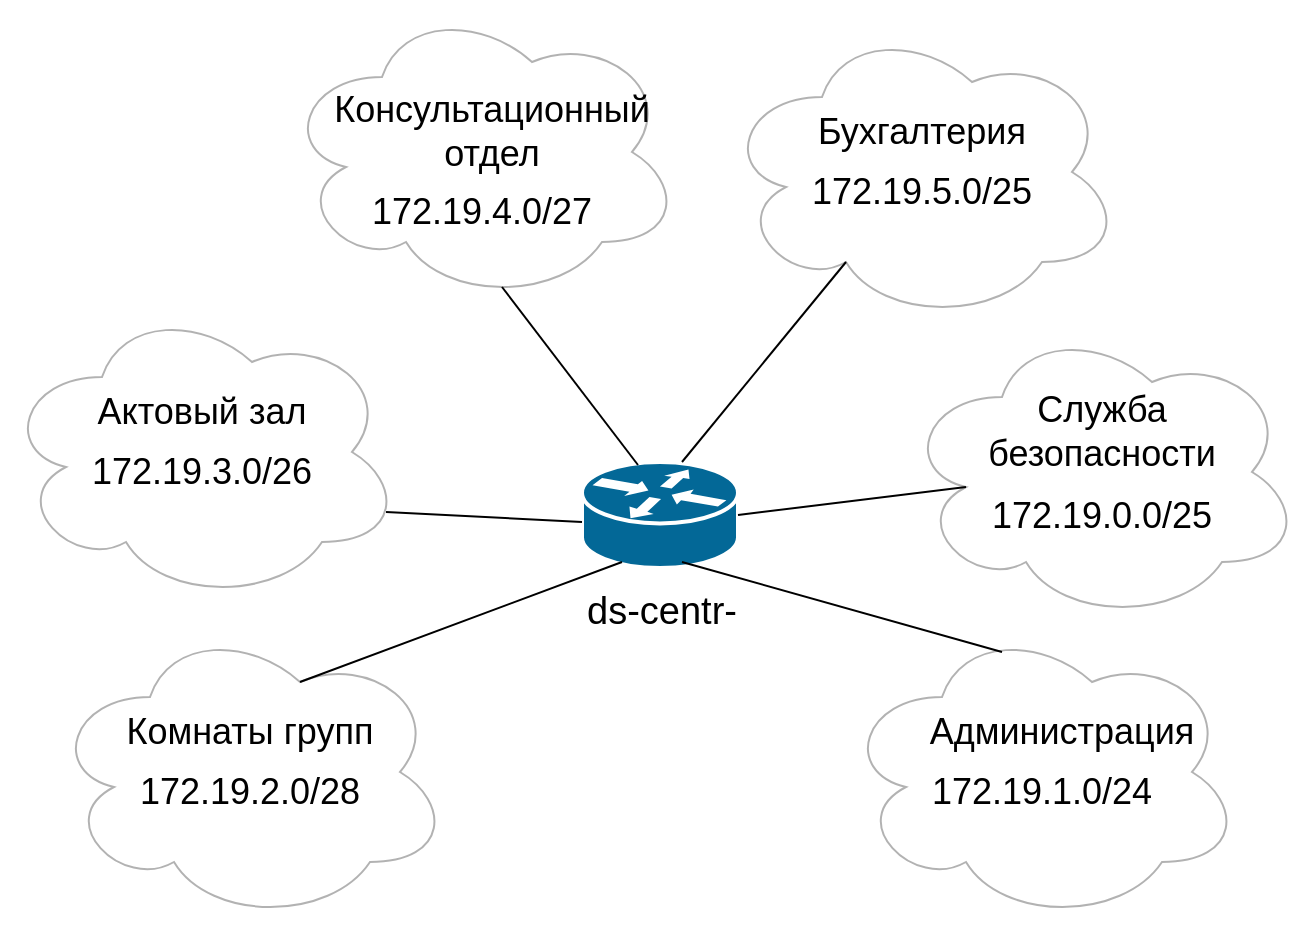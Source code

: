 <mxfile version="21.1.7" type="github">
  <diagram name="Страница 1" id="p27JUwvm5M4ZzsYuVRgJ">
    <mxGraphModel dx="1733" dy="957" grid="1" gridSize="10" guides="1" tooltips="1" connect="1" arrows="1" fold="1" page="1" pageScale="1" pageWidth="827" pageHeight="1169" math="0" shadow="0">
      <root>
        <mxCell id="0" />
        <mxCell id="1" parent="0" />
        <mxCell id="jLHJVaF-LyCm6qlwedWC-1" value="" style="shape=mxgraph.cisco.routers.router;sketch=0;html=1;pointerEvents=1;dashed=0;fillColor=#036897;strokeColor=#ffffff;strokeWidth=2;verticalLabelPosition=bottom;verticalAlign=top;align=center;outlineConnect=0;" vertex="1" parent="1">
          <mxGeometry x="440" y="450" width="78" height="53" as="geometry" />
        </mxCell>
        <mxCell id="jLHJVaF-LyCm6qlwedWC-2" value="" style="ellipse;shape=cloud;whiteSpace=wrap;html=1;opacity=30;" vertex="1" parent="1">
          <mxGeometry x="290" y="220" width="200" height="150" as="geometry" />
        </mxCell>
        <mxCell id="jLHJVaF-LyCm6qlwedWC-3" value="" style="ellipse;shape=cloud;whiteSpace=wrap;html=1;opacity=30;" vertex="1" parent="1">
          <mxGeometry x="150" y="370" width="200" height="150" as="geometry" />
        </mxCell>
        <mxCell id="jLHJVaF-LyCm6qlwedWC-4" value="" style="ellipse;shape=cloud;whiteSpace=wrap;html=1;opacity=30;" vertex="1" parent="1">
          <mxGeometry x="174" y="530" width="200" height="150" as="geometry" />
        </mxCell>
        <mxCell id="jLHJVaF-LyCm6qlwedWC-5" value="" style="ellipse;shape=cloud;whiteSpace=wrap;html=1;opacity=30;fontSize=18;" vertex="1" parent="1">
          <mxGeometry x="510" y="230" width="200" height="150" as="geometry" />
        </mxCell>
        <mxCell id="jLHJVaF-LyCm6qlwedWC-6" value="" style="ellipse;shape=cloud;whiteSpace=wrap;html=1;opacity=30;" vertex="1" parent="1">
          <mxGeometry x="570" y="530" width="200" height="150" as="geometry" />
        </mxCell>
        <mxCell id="jLHJVaF-LyCm6qlwedWC-7" value="" style="ellipse;shape=cloud;whiteSpace=wrap;html=1;opacity=30;" vertex="1" parent="1">
          <mxGeometry x="600" y="380" width="200" height="150" as="geometry" />
        </mxCell>
        <mxCell id="jLHJVaF-LyCm6qlwedWC-9" value="" style="endArrow=none;html=1;rounded=0;exitX=0.625;exitY=0.2;exitDx=0;exitDy=0;exitPerimeter=0;" edge="1" parent="1" source="jLHJVaF-LyCm6qlwedWC-4">
          <mxGeometry width="50" height="50" relative="1" as="geometry">
            <mxPoint x="410" y="550" as="sourcePoint" />
            <mxPoint x="460" y="500" as="targetPoint" />
          </mxGeometry>
        </mxCell>
        <mxCell id="jLHJVaF-LyCm6qlwedWC-10" value="" style="endArrow=none;html=1;rounded=0;entryX=0.4;entryY=0.1;entryDx=0;entryDy=0;entryPerimeter=0;" edge="1" parent="1" target="jLHJVaF-LyCm6qlwedWC-6">
          <mxGeometry width="50" height="50" relative="1" as="geometry">
            <mxPoint x="490" y="500" as="sourcePoint" />
            <mxPoint x="540" y="450" as="targetPoint" />
          </mxGeometry>
        </mxCell>
        <mxCell id="jLHJVaF-LyCm6qlwedWC-13" value="" style="endArrow=none;html=1;rounded=0;entryX=0.96;entryY=0.7;entryDx=0;entryDy=0;entryPerimeter=0;" edge="1" parent="1" target="jLHJVaF-LyCm6qlwedWC-3">
          <mxGeometry width="50" height="50" relative="1" as="geometry">
            <mxPoint x="440" y="480" as="sourcePoint" />
            <mxPoint x="490" y="430" as="targetPoint" />
          </mxGeometry>
        </mxCell>
        <mxCell id="jLHJVaF-LyCm6qlwedWC-14" value="" style="endArrow=none;html=1;rounded=0;entryX=0.55;entryY=0.95;entryDx=0;entryDy=0;entryPerimeter=0;" edge="1" parent="1" target="jLHJVaF-LyCm6qlwedWC-2">
          <mxGeometry width="50" height="50" relative="1" as="geometry">
            <mxPoint x="468" y="451.5" as="sourcePoint" />
            <mxPoint x="518" y="401.5" as="targetPoint" />
          </mxGeometry>
        </mxCell>
        <mxCell id="jLHJVaF-LyCm6qlwedWC-15" value="" style="endArrow=none;html=1;rounded=0;entryX=0.31;entryY=0.8;entryDx=0;entryDy=0;entryPerimeter=0;" edge="1" parent="1" target="jLHJVaF-LyCm6qlwedWC-5">
          <mxGeometry width="50" height="50" relative="1" as="geometry">
            <mxPoint x="490" y="450" as="sourcePoint" />
            <mxPoint x="540" y="400" as="targetPoint" />
          </mxGeometry>
        </mxCell>
        <mxCell id="jLHJVaF-LyCm6qlwedWC-17" value="" style="endArrow=none;html=1;rounded=0;exitX=1;exitY=0.5;exitDx=0;exitDy=0;exitPerimeter=0;entryX=0.16;entryY=0.55;entryDx=0;entryDy=0;entryPerimeter=0;" edge="1" parent="1" source="jLHJVaF-LyCm6qlwedWC-1" target="jLHJVaF-LyCm6qlwedWC-7">
          <mxGeometry width="50" height="50" relative="1" as="geometry">
            <mxPoint x="570" y="530" as="sourcePoint" />
            <mxPoint x="620" y="480" as="targetPoint" />
          </mxGeometry>
        </mxCell>
        <mxCell id="jLHJVaF-LyCm6qlwedWC-19" value="&lt;font style=&quot;font-size: 18px;&quot;&gt;Актовый зал&lt;/font&gt;" style="text;html=1;strokeColor=none;fillColor=none;align=center;verticalAlign=middle;whiteSpace=wrap;rounded=0;" vertex="1" parent="1">
          <mxGeometry x="190" y="410" width="120" height="30" as="geometry" />
        </mxCell>
        <mxCell id="jLHJVaF-LyCm6qlwedWC-20" value="&lt;span style=&quot;font-size: 18px;&quot;&gt;Служба безопасности&lt;/span&gt;" style="text;html=1;strokeColor=none;fillColor=none;align=center;verticalAlign=middle;whiteSpace=wrap;rounded=0;" vertex="1" parent="1">
          <mxGeometry x="665" y="420" width="70" height="30" as="geometry" />
        </mxCell>
        <mxCell id="jLHJVaF-LyCm6qlwedWC-21" value="&lt;font style=&quot;font-size: 18px;&quot;&gt;Бухгалтерия&lt;/font&gt;" style="text;html=1;strokeColor=none;fillColor=none;align=center;verticalAlign=middle;whiteSpace=wrap;rounded=0;" vertex="1" parent="1">
          <mxGeometry x="580" y="270" width="60" height="30" as="geometry" />
        </mxCell>
        <mxCell id="jLHJVaF-LyCm6qlwedWC-22" value="&lt;font style=&quot;font-size: 18px;&quot;&gt;Администрация&lt;/font&gt;" style="text;html=1;strokeColor=none;fillColor=none;align=center;verticalAlign=middle;whiteSpace=wrap;rounded=0;" vertex="1" parent="1">
          <mxGeometry x="650" y="570" width="60" height="30" as="geometry" />
        </mxCell>
        <mxCell id="jLHJVaF-LyCm6qlwedWC-23" value="&lt;font style=&quot;font-size: 18px;&quot;&gt;Комнаты групп&lt;/font&gt;" style="text;html=1;strokeColor=none;fillColor=none;align=center;verticalAlign=middle;whiteSpace=wrap;rounded=0;" vertex="1" parent="1">
          <mxGeometry x="209" y="570" width="130" height="30" as="geometry" />
        </mxCell>
        <mxCell id="jLHJVaF-LyCm6qlwedWC-24" value="&lt;font style=&quot;font-size: 18px;&quot;&gt;Консультационный отдел&lt;/font&gt;" style="text;html=1;strokeColor=none;fillColor=none;align=center;verticalAlign=middle;whiteSpace=wrap;rounded=0;" vertex="1" parent="1">
          <mxGeometry x="310" y="270" width="170" height="30" as="geometry" />
        </mxCell>
        <mxCell id="jLHJVaF-LyCm6qlwedWC-25" value="&lt;font style=&quot;font-size: 18px;&quot;&gt;172.19.0.0/25&lt;/font&gt;" style="text;html=1;strokeColor=none;fillColor=none;align=center;verticalAlign=middle;whiteSpace=wrap;rounded=0;" vertex="1" parent="1">
          <mxGeometry x="670" y="461.5" width="60" height="30" as="geometry" />
        </mxCell>
        <mxCell id="jLHJVaF-LyCm6qlwedWC-26" value="&lt;font style=&quot;font-size: 18px;&quot;&gt;172.19.1.0/24&lt;/font&gt;" style="text;html=1;strokeColor=none;fillColor=none;align=center;verticalAlign=middle;whiteSpace=wrap;rounded=0;fontSize=18;" vertex="1" parent="1">
          <mxGeometry x="640" y="600" width="60" height="30" as="geometry" />
        </mxCell>
        <mxCell id="jLHJVaF-LyCm6qlwedWC-28" value="172.19.2.0/28" style="text;html=1;strokeColor=none;fillColor=none;align=center;verticalAlign=middle;whiteSpace=wrap;rounded=0;fontSize=18;" vertex="1" parent="1">
          <mxGeometry x="214" y="600" width="120" height="30" as="geometry" />
        </mxCell>
        <mxCell id="jLHJVaF-LyCm6qlwedWC-29" value="172.19.3.0/26" style="text;html=1;strokeColor=none;fillColor=none;align=center;verticalAlign=middle;whiteSpace=wrap;rounded=0;fontSize=18;" vertex="1" parent="1">
          <mxGeometry x="220" y="440" width="60" height="30" as="geometry" />
        </mxCell>
        <mxCell id="jLHJVaF-LyCm6qlwedWC-30" value="172.19.4.0/27" style="text;html=1;strokeColor=none;fillColor=none;align=center;verticalAlign=middle;whiteSpace=wrap;rounded=0;fontSize=18;" vertex="1" parent="1">
          <mxGeometry x="360" y="310" width="60" height="30" as="geometry" />
        </mxCell>
        <mxCell id="jLHJVaF-LyCm6qlwedWC-31" value="172.19.5.0/25" style="text;html=1;strokeColor=none;fillColor=none;align=center;verticalAlign=middle;whiteSpace=wrap;rounded=0;fontSize=18;" vertex="1" parent="1">
          <mxGeometry x="580" y="300" width="60" height="30" as="geometry" />
        </mxCell>
        <mxCell id="jLHJVaF-LyCm6qlwedWC-33" value="ds-centr-" style="text;html=1;strokeColor=none;fillColor=none;align=center;verticalAlign=middle;whiteSpace=wrap;rounded=0;fontSize=19;" vertex="1" parent="1">
          <mxGeometry x="420" y="510" width="120" height="30" as="geometry" />
        </mxCell>
      </root>
    </mxGraphModel>
  </diagram>
</mxfile>
